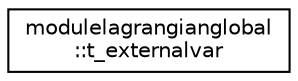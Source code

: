 digraph "Graphical Class Hierarchy"
{
 // LATEX_PDF_SIZE
  edge [fontname="Helvetica",fontsize="10",labelfontname="Helvetica",labelfontsize="10"];
  node [fontname="Helvetica",fontsize="10",shape=record];
  rankdir="LR";
  Node0 [label="modulelagrangianglobal\l::t_externalvar",height=0.2,width=0.4,color="black", fillcolor="white", style="filled",URL="$structmodulelagrangianglobal_1_1t__externalvar.html",tooltip=" "];
}
